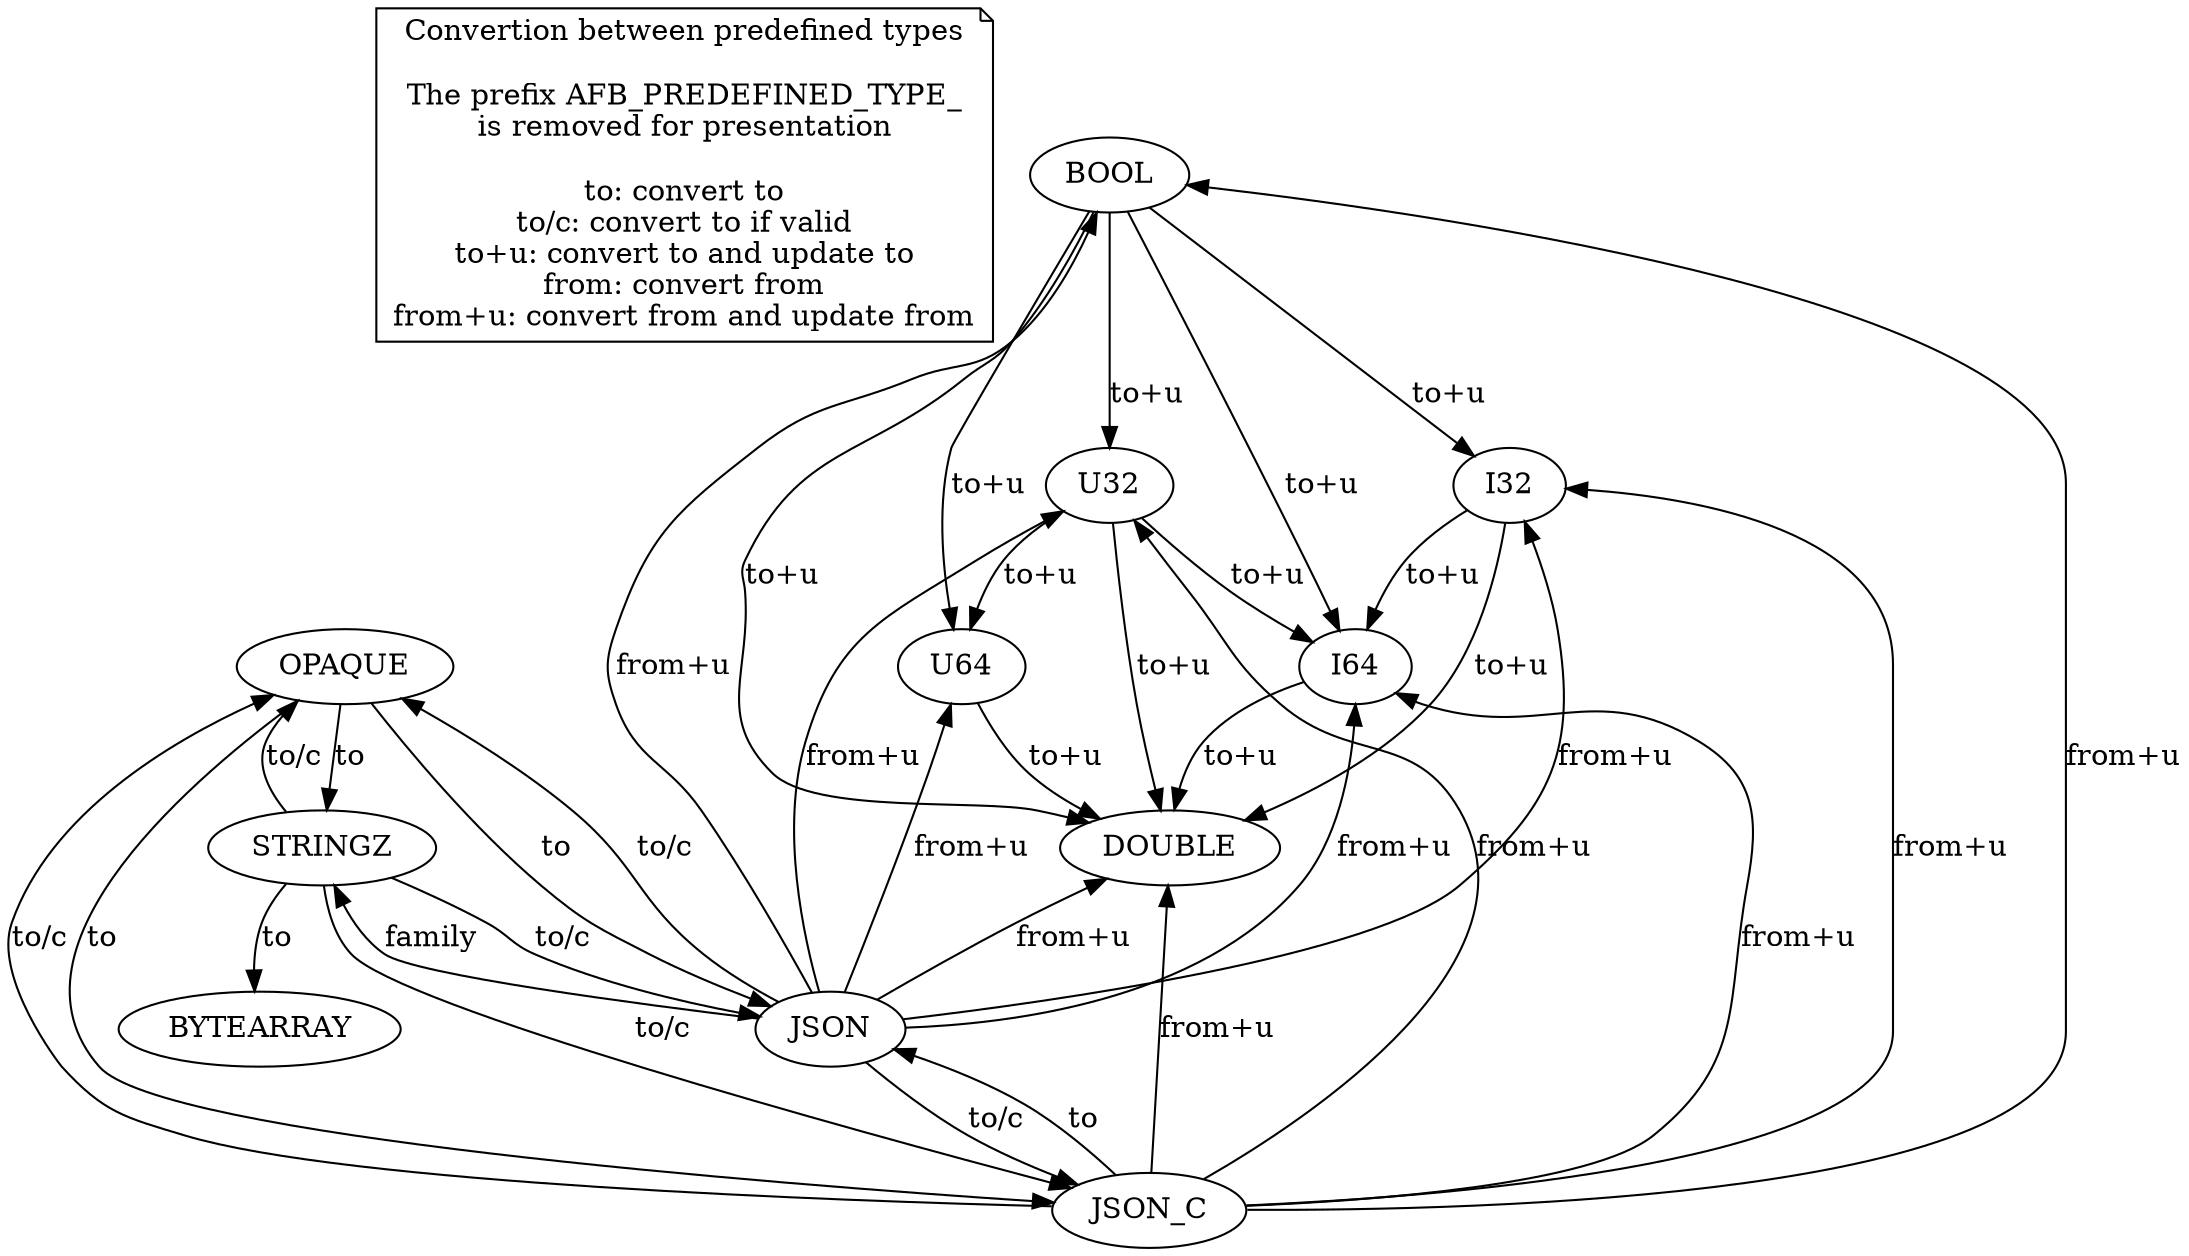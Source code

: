 strict digraph types_converts {

LEGEND [shape=note,
label="Convertion between predefined types

The prefix AFB_PREDEFINED_TYPE_
is removed for presentation

to: convert to
to/c: convert to if valid
to+u: convert to and update to
from: convert from
from+u: convert from and update from"]

start=10;

OPAQUE -> STRINGZ [label="to"]
OPAQUE -> JSON    [label="to"]
OPAQUE -> JSON_C  [label="to"]

STRINGZ -> BYTEARRAY [label="to"]
STRINGZ -> OPAQUE    [label="to/c"]
STRINGZ -> JSON      [label="to/c"]
STRINGZ -> JSON_C    [label="to/c"]

JSON -> STRINGZ  [label="family"]
JSON -> OPAQUE   [label="to/c"]
JSON -> JSON_C   [label="to/c"]

JSON_C -> OPAQUE  [label="to/c"]
JSON_C -> JSON    [label="to"]

BOOL -> JSON [label="to"]
BOOL -> JSON [dir=back,label="from+u"]
BOOL -> JSON_C [label="to"]
BOOL -> JSON_C [dir=back,label="from+u"]
BOOL -> I32 [label="to+u"]
BOOL -> U32 [label="to+u"]
BOOL -> I64 [label="to+u"]
BOOL -> U64 [label="to+u"]
BOOL -> DOUBLE [label="to+u"]

I32 -> JSON [label="to"]
I32 -> JSON [dir=back,label="from+u"]
I32 -> JSON_C [label="to"]
I32 -> JSON_C [dir=back,label="from+u"]
I32 -> I64 [label="to+u"]
I32 -> DOUBLE [label="to+u"]

U32 -> JSON [label="to"]
U32 -> JSON [dir=back,label="from+u"]
U32 -> JSON_C [label="to"]
U32 -> JSON_C [dir=back,label="from+u"]
U32 -> I64 [label="to+u"]
U32 -> U64 [label="to+u"]
U32 -> DOUBLE [label="to+u"]

I64 -> JSON [label="to"]
I64 -> JSON [dir=back,label="from+u"]
I64 -> JSON_C [label="to"]
I64 -> JSON_C [dir=back,label="from+u"]
I64 -> DOUBLE [label="to+u"]

U64 -> JSON [label="to"]
U64 -> JSON [dir=back,label="from+u"]
U64 -> DOUBLE [label="to+u"]

DOUBLE -> JSON [label="to"]
DOUBLE -> JSON [dir=back,label="from+u"]
DOUBLE -> JSON_C [label="to"]
DOUBLE -> JSON_C [dir=back,label="from+u"]
}

